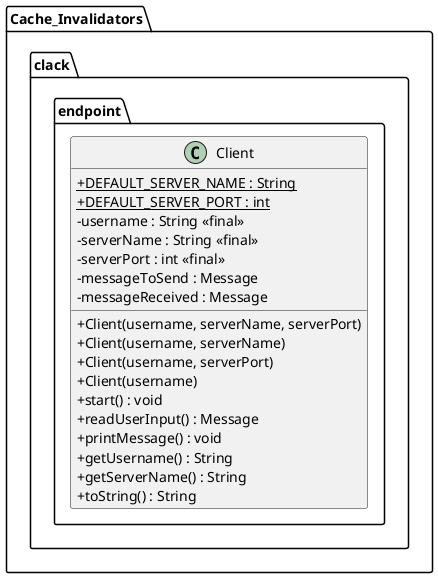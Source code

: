 @startuml
skinparam classAttributeIconSize 0

package Cache_Invalidators.clack.endpoint {
/'
    Endpoint <|-- Client
    Endpoint <|-- Server

    abstract class Endpoint {
        + {static} int DEFAULT_PORT
        - int port
        - message.Message messageReceived
        - message.Message messageToSend
        - boolean isClosed
        + void receiveMessage()
        + void sendMessage()
        + int getPort()
        + void start()
        + {abstract} boolean equals(Object)
        + {abstract} int hashCode()
        + {abstract} String toString()
    }
'/
    class Client {
        + {static} DEFAULT_SERVER_NAME : String
        + {static} DEFAULT_SERVER_PORT : int
        - username : String <<final>>
        - serverName : String <<final>>
        - serverPort : int <<final>>
        - messageToSend : Message
        - messageReceived : Message
        + Client(username, serverName, serverPort)
        + Client(username, serverName)
        + Client(username, serverPort)
        + Client(username)
        + start() : void
        + readUserInput() : Message
    '   + sendMessage() : void
    '   + receiveMessage() : void
        + printMessage() : void
        + getUsername() : String
        + getServerName() : String
        + toString() : String
    }

    /'
    class YOUR_TEAM_NAME.clack.endpoint.Server {
        + Server(port)
        + Server()
        + int hashCode()
        + boolean equals()
        + String toString()
    }
    '/
}
@enduml